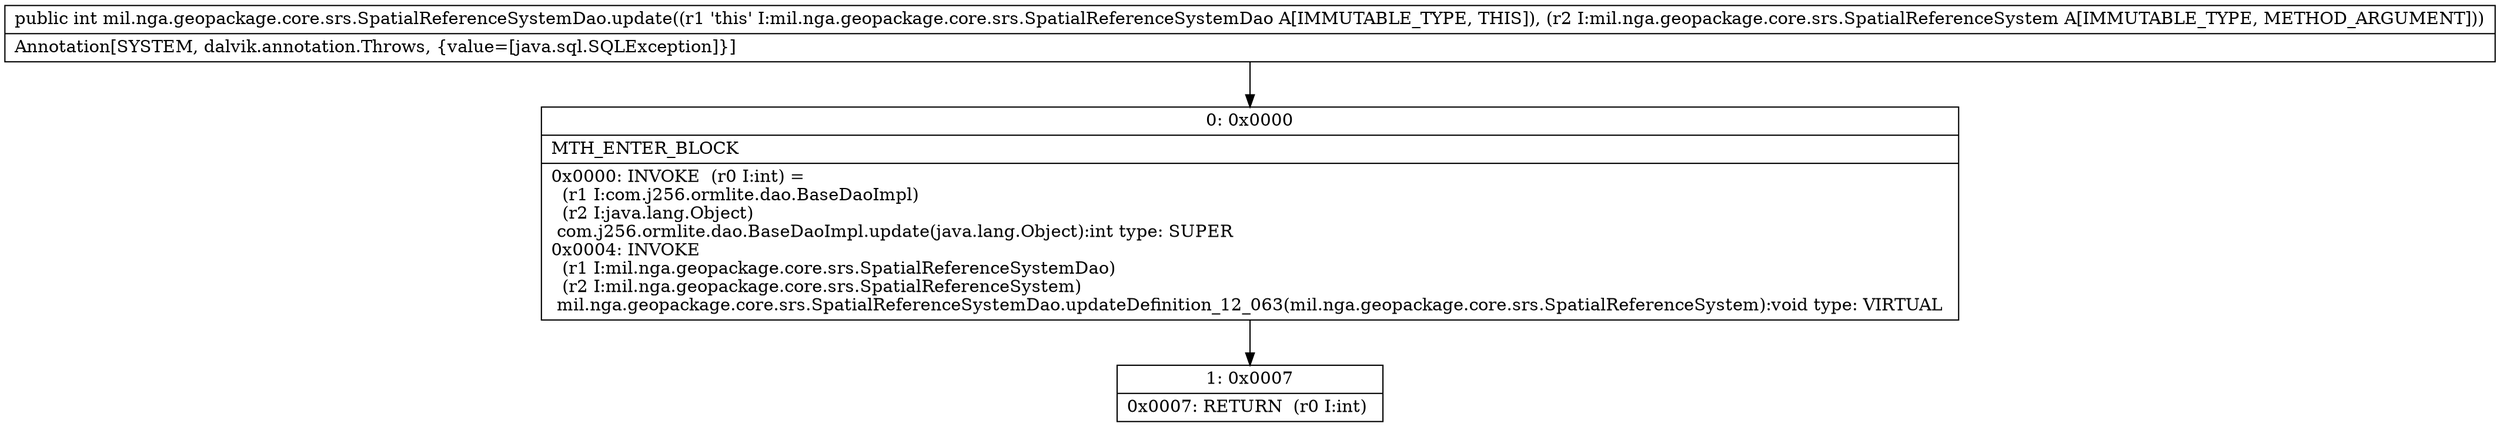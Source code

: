 digraph "CFG formil.nga.geopackage.core.srs.SpatialReferenceSystemDao.update(Lmil\/nga\/geopackage\/core\/srs\/SpatialReferenceSystem;)I" {
Node_0 [shape=record,label="{0\:\ 0x0000|MTH_ENTER_BLOCK\l|0x0000: INVOKE  (r0 I:int) = \l  (r1 I:com.j256.ormlite.dao.BaseDaoImpl)\l  (r2 I:java.lang.Object)\l com.j256.ormlite.dao.BaseDaoImpl.update(java.lang.Object):int type: SUPER \l0x0004: INVOKE  \l  (r1 I:mil.nga.geopackage.core.srs.SpatialReferenceSystemDao)\l  (r2 I:mil.nga.geopackage.core.srs.SpatialReferenceSystem)\l mil.nga.geopackage.core.srs.SpatialReferenceSystemDao.updateDefinition_12_063(mil.nga.geopackage.core.srs.SpatialReferenceSystem):void type: VIRTUAL \l}"];
Node_1 [shape=record,label="{1\:\ 0x0007|0x0007: RETURN  (r0 I:int) \l}"];
MethodNode[shape=record,label="{public int mil.nga.geopackage.core.srs.SpatialReferenceSystemDao.update((r1 'this' I:mil.nga.geopackage.core.srs.SpatialReferenceSystemDao A[IMMUTABLE_TYPE, THIS]), (r2 I:mil.nga.geopackage.core.srs.SpatialReferenceSystem A[IMMUTABLE_TYPE, METHOD_ARGUMENT]))  | Annotation[SYSTEM, dalvik.annotation.Throws, \{value=[java.sql.SQLException]\}]\l}"];
MethodNode -> Node_0;
Node_0 -> Node_1;
}

